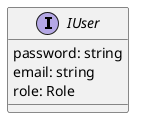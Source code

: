 @startuml
'https://plantuml.com/class-diagram

interface IUser {
  password: string
  email: string
  role: Role
}

@enduml
